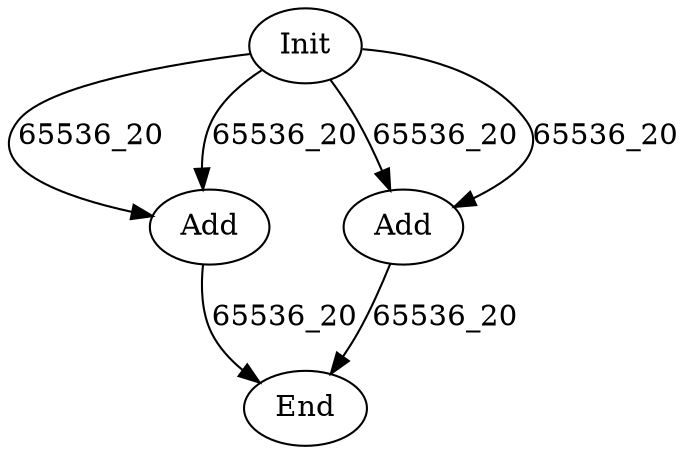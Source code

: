 digraph G {
Init[label="Init"];
Add0[label="Add"];
Add1[label="Add"];
End[label="End"];
Init->Add0[label="65536_20"];
Init->Add0[label="65536_20"];
Init->Add1[label="65536_20"];
Init->Add1[label="65536_20"];
Add0->End[label="65536_20"];
Add1->End[label="65536_20"];
}
